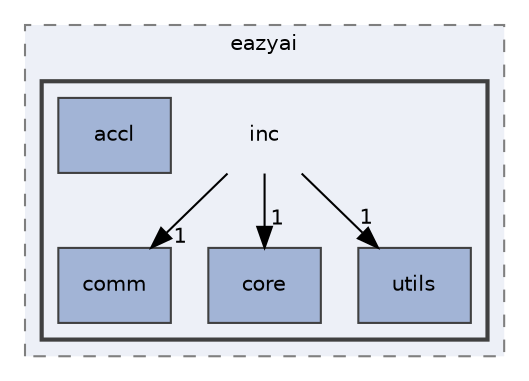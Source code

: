 digraph "packages/eazyai/inc"
{
 // INTERACTIVE_SVG=YES
 // LATEX_PDF_SIZE
  bgcolor="transparent";
  edge [fontname="Helvetica",fontsize="10",labelfontname="Helvetica",labelfontsize="10"];
  node [fontname="Helvetica",fontsize="10",shape=record];
  compound=true
  subgraph clusterdir_0801e060350be025f0cd7dbb784f4930 {
    graph [ bgcolor="#edf0f7", pencolor="grey50", style="filled,dashed,", label="eazyai", fontname="Helvetica", fontsize="10", URL="dir_0801e060350be025f0cd7dbb784f4930.html"]
  subgraph clusterdir_30c2b4d0ab2755739a7e8627765b8009 {
    graph [ bgcolor="#edf0f7", pencolor="grey25", style="filled,bold,", label="", fontname="Helvetica", fontsize="10", URL="dir_30c2b4d0ab2755739a7e8627765b8009.html"]
    dir_30c2b4d0ab2755739a7e8627765b8009 [shape=plaintext, label="inc"];
  dir_f59ccffb11b7242c996c3bd92deb66c9 [shape=box, label="accl", style="filled,", fillcolor="#a2b4d6", color="grey25", URL="dir_f59ccffb11b7242c996c3bd92deb66c9.html"];
  dir_92482f0328d8e57c9d221c23eeb1fb14 [shape=box, label="comm", style="filled,", fillcolor="#a2b4d6", color="grey25", URL="dir_92482f0328d8e57c9d221c23eeb1fb14.html"];
  dir_670104bfe0775e6b92fedf4c76cf5cdc [shape=box, label="core", style="filled,", fillcolor="#a2b4d6", color="grey25", URL="dir_670104bfe0775e6b92fedf4c76cf5cdc.html"];
  dir_97aa315a37da2a6333e6d701f092b15e [shape=box, label="utils", style="filled,", fillcolor="#a2b4d6", color="grey25", URL="dir_97aa315a37da2a6333e6d701f092b15e.html"];
  }
  }
  dir_30c2b4d0ab2755739a7e8627765b8009->dir_670104bfe0775e6b92fedf4c76cf5cdc [headlabel="1", labeldistance=1.5 headhref="dir_000028_000008.html"];
  dir_30c2b4d0ab2755739a7e8627765b8009->dir_92482f0328d8e57c9d221c23eeb1fb14 [headlabel="1", labeldistance=1.5 headhref="dir_000028_000007.html"];
  dir_30c2b4d0ab2755739a7e8627765b8009->dir_97aa315a37da2a6333e6d701f092b15e [headlabel="1", labeldistance=1.5 headhref="dir_000028_000057.html"];
}
